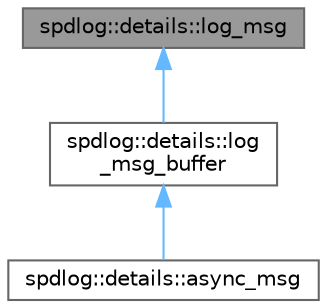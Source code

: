 digraph "spdlog::details::log_msg"
{
 // LATEX_PDF_SIZE
  bgcolor="transparent";
  edge [fontname=Helvetica,fontsize=10,labelfontname=Helvetica,labelfontsize=10];
  node [fontname=Helvetica,fontsize=10,shape=box,height=0.2,width=0.4];
  Node1 [id="Node000001",label="spdlog::details::log_msg",height=0.2,width=0.4,color="gray40", fillcolor="grey60", style="filled", fontcolor="black",tooltip=" "];
  Node1 -> Node2 [id="edge3_Node000001_Node000002",dir="back",color="steelblue1",style="solid",tooltip=" "];
  Node2 [id="Node000002",label="spdlog::details::log\l_msg_buffer",height=0.2,width=0.4,color="gray40", fillcolor="white", style="filled",URL="$classspdlog_1_1details_1_1log__msg__buffer.html",tooltip=" "];
  Node2 -> Node3 [id="edge4_Node000002_Node000003",dir="back",color="steelblue1",style="solid",tooltip=" "];
  Node3 [id="Node000003",label="spdlog::details::async_msg",height=0.2,width=0.4,color="gray40", fillcolor="white", style="filled",URL="$structspdlog_1_1details_1_1async__msg.html",tooltip=" "];
}
